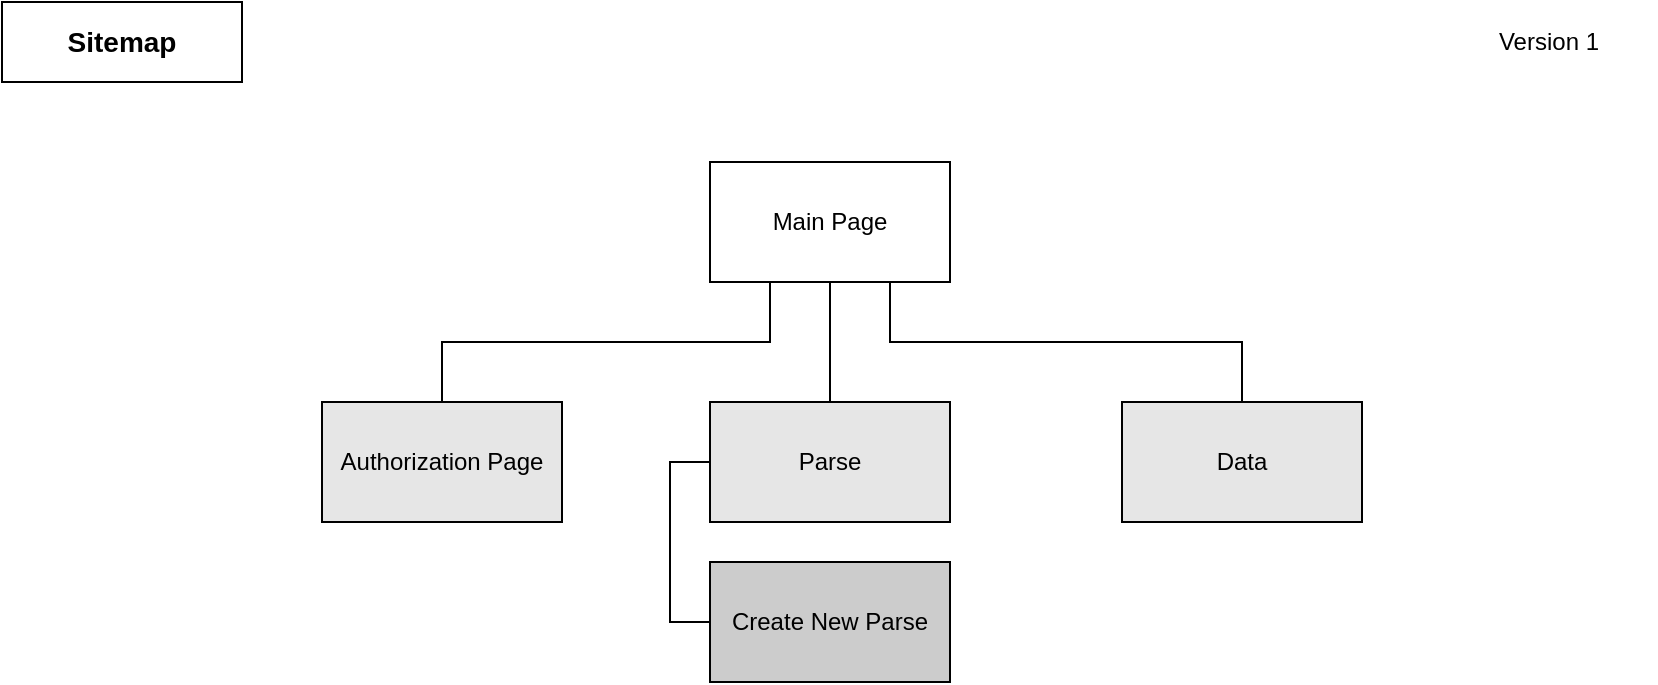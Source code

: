 <mxfile version="21.1.0" type="github">
  <diagram name="Страница 1" id="f4uh0O3NRTXSAduKlEtB">
    <mxGraphModel dx="1434" dy="791" grid="1" gridSize="10" guides="1" tooltips="1" connect="1" arrows="1" fold="1" page="1" pageScale="1" pageWidth="827" pageHeight="1169" background="#ffffff" math="0" shadow="0">
      <root>
        <mxCell id="0" />
        <mxCell id="1" parent="0" />
        <mxCell id="LyYLJt8kivp5vu9TETwr-1" value="Sitemap" style="rounded=0;whiteSpace=wrap;html=1;fontSize=14;fontStyle=1;fillColor=none;" vertex="1" parent="1">
          <mxGeometry width="120" height="40" as="geometry" />
        </mxCell>
        <mxCell id="LyYLJt8kivp5vu9TETwr-3" value="Version 1" style="text;html=1;strokeColor=none;fillColor=none;align=center;verticalAlign=middle;whiteSpace=wrap;rounded=0;" vertex="1" parent="1">
          <mxGeometry x="720" width="107" height="40" as="geometry" />
        </mxCell>
        <mxCell id="LyYLJt8kivp5vu9TETwr-11" style="edgeStyle=orthogonalEdgeStyle;rounded=0;orthogonalLoop=1;jettySize=auto;html=1;exitX=0.25;exitY=1;exitDx=0;exitDy=0;entryX=0.5;entryY=0;entryDx=0;entryDy=0;endArrow=none;endFill=0;" edge="1" parent="1" source="LyYLJt8kivp5vu9TETwr-4" target="LyYLJt8kivp5vu9TETwr-6">
          <mxGeometry relative="1" as="geometry" />
        </mxCell>
        <mxCell id="LyYLJt8kivp5vu9TETwr-12" style="edgeStyle=orthogonalEdgeStyle;rounded=0;orthogonalLoop=1;jettySize=auto;html=1;exitX=0.5;exitY=1;exitDx=0;exitDy=0;entryX=0.5;entryY=0;entryDx=0;entryDy=0;endArrow=none;endFill=0;" edge="1" parent="1" source="LyYLJt8kivp5vu9TETwr-4" target="LyYLJt8kivp5vu9TETwr-7">
          <mxGeometry relative="1" as="geometry" />
        </mxCell>
        <mxCell id="LyYLJt8kivp5vu9TETwr-13" style="edgeStyle=orthogonalEdgeStyle;rounded=0;orthogonalLoop=1;jettySize=auto;html=1;exitX=0.75;exitY=1;exitDx=0;exitDy=0;entryX=0.5;entryY=0;entryDx=0;entryDy=0;endArrow=none;endFill=0;" edge="1" parent="1" source="LyYLJt8kivp5vu9TETwr-4" target="LyYLJt8kivp5vu9TETwr-8">
          <mxGeometry relative="1" as="geometry" />
        </mxCell>
        <mxCell id="LyYLJt8kivp5vu9TETwr-4" value="Main Page" style="rounded=0;whiteSpace=wrap;html=1;" vertex="1" parent="1">
          <mxGeometry x="354" y="80" width="120" height="60" as="geometry" />
        </mxCell>
        <mxCell id="LyYLJt8kivp5vu9TETwr-6" value="Authorization Page" style="rounded=0;whiteSpace=wrap;html=1;fillColor=#E6E6E6;" vertex="1" parent="1">
          <mxGeometry x="160" y="200" width="120" height="60" as="geometry" />
        </mxCell>
        <mxCell id="LyYLJt8kivp5vu9TETwr-15" style="edgeStyle=orthogonalEdgeStyle;rounded=0;orthogonalLoop=1;jettySize=auto;html=1;exitX=0;exitY=0.5;exitDx=0;exitDy=0;entryX=0;entryY=0.5;entryDx=0;entryDy=0;endArrow=none;endFill=0;" edge="1" parent="1" source="LyYLJt8kivp5vu9TETwr-7" target="LyYLJt8kivp5vu9TETwr-14">
          <mxGeometry relative="1" as="geometry" />
        </mxCell>
        <mxCell id="LyYLJt8kivp5vu9TETwr-7" value="Parse" style="rounded=0;whiteSpace=wrap;html=1;fillColor=#E6E6E6;" vertex="1" parent="1">
          <mxGeometry x="354" y="200" width="120" height="60" as="geometry" />
        </mxCell>
        <mxCell id="LyYLJt8kivp5vu9TETwr-8" value="Data" style="rounded=0;whiteSpace=wrap;html=1;fillColor=#E6E6E6;" vertex="1" parent="1">
          <mxGeometry x="560" y="200" width="120" height="60" as="geometry" />
        </mxCell>
        <mxCell id="LyYLJt8kivp5vu9TETwr-14" value="Create New Parse" style="rounded=0;whiteSpace=wrap;html=1;fillColor=#CCCCCC;" vertex="1" parent="1">
          <mxGeometry x="354" y="280" width="120" height="60" as="geometry" />
        </mxCell>
      </root>
    </mxGraphModel>
  </diagram>
</mxfile>
